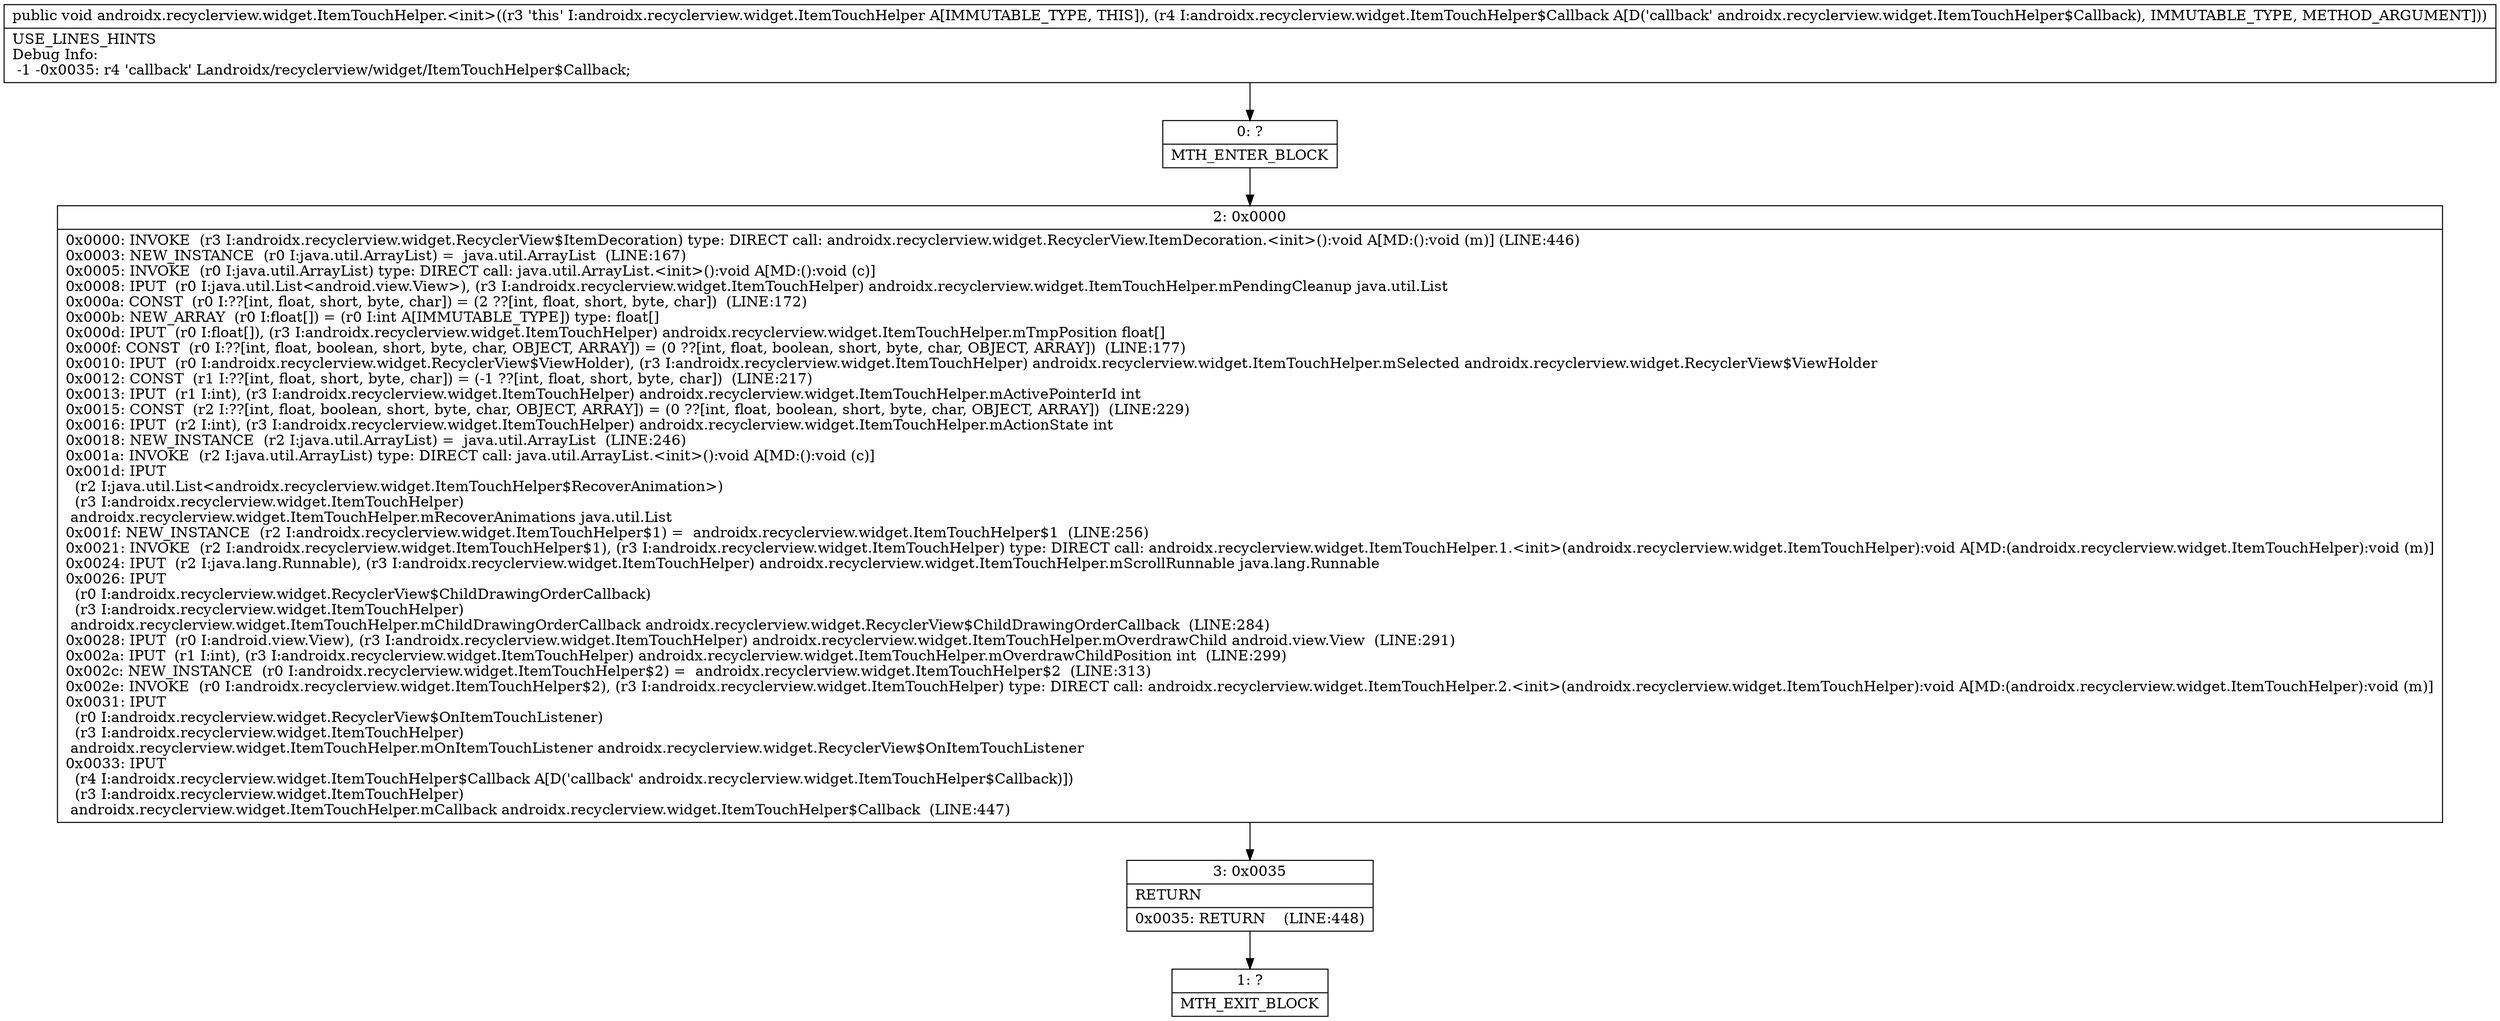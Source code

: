 digraph "CFG forandroidx.recyclerview.widget.ItemTouchHelper.\<init\>(Landroidx\/recyclerview\/widget\/ItemTouchHelper$Callback;)V" {
Node_0 [shape=record,label="{0\:\ ?|MTH_ENTER_BLOCK\l}"];
Node_2 [shape=record,label="{2\:\ 0x0000|0x0000: INVOKE  (r3 I:androidx.recyclerview.widget.RecyclerView$ItemDecoration) type: DIRECT call: androidx.recyclerview.widget.RecyclerView.ItemDecoration.\<init\>():void A[MD:():void (m)] (LINE:446)\l0x0003: NEW_INSTANCE  (r0 I:java.util.ArrayList) =  java.util.ArrayList  (LINE:167)\l0x0005: INVOKE  (r0 I:java.util.ArrayList) type: DIRECT call: java.util.ArrayList.\<init\>():void A[MD:():void (c)]\l0x0008: IPUT  (r0 I:java.util.List\<android.view.View\>), (r3 I:androidx.recyclerview.widget.ItemTouchHelper) androidx.recyclerview.widget.ItemTouchHelper.mPendingCleanup java.util.List \l0x000a: CONST  (r0 I:??[int, float, short, byte, char]) = (2 ??[int, float, short, byte, char])  (LINE:172)\l0x000b: NEW_ARRAY  (r0 I:float[]) = (r0 I:int A[IMMUTABLE_TYPE]) type: float[] \l0x000d: IPUT  (r0 I:float[]), (r3 I:androidx.recyclerview.widget.ItemTouchHelper) androidx.recyclerview.widget.ItemTouchHelper.mTmpPosition float[] \l0x000f: CONST  (r0 I:??[int, float, boolean, short, byte, char, OBJECT, ARRAY]) = (0 ??[int, float, boolean, short, byte, char, OBJECT, ARRAY])  (LINE:177)\l0x0010: IPUT  (r0 I:androidx.recyclerview.widget.RecyclerView$ViewHolder), (r3 I:androidx.recyclerview.widget.ItemTouchHelper) androidx.recyclerview.widget.ItemTouchHelper.mSelected androidx.recyclerview.widget.RecyclerView$ViewHolder \l0x0012: CONST  (r1 I:??[int, float, short, byte, char]) = (\-1 ??[int, float, short, byte, char])  (LINE:217)\l0x0013: IPUT  (r1 I:int), (r3 I:androidx.recyclerview.widget.ItemTouchHelper) androidx.recyclerview.widget.ItemTouchHelper.mActivePointerId int \l0x0015: CONST  (r2 I:??[int, float, boolean, short, byte, char, OBJECT, ARRAY]) = (0 ??[int, float, boolean, short, byte, char, OBJECT, ARRAY])  (LINE:229)\l0x0016: IPUT  (r2 I:int), (r3 I:androidx.recyclerview.widget.ItemTouchHelper) androidx.recyclerview.widget.ItemTouchHelper.mActionState int \l0x0018: NEW_INSTANCE  (r2 I:java.util.ArrayList) =  java.util.ArrayList  (LINE:246)\l0x001a: INVOKE  (r2 I:java.util.ArrayList) type: DIRECT call: java.util.ArrayList.\<init\>():void A[MD:():void (c)]\l0x001d: IPUT  \l  (r2 I:java.util.List\<androidx.recyclerview.widget.ItemTouchHelper$RecoverAnimation\>)\l  (r3 I:androidx.recyclerview.widget.ItemTouchHelper)\l androidx.recyclerview.widget.ItemTouchHelper.mRecoverAnimations java.util.List \l0x001f: NEW_INSTANCE  (r2 I:androidx.recyclerview.widget.ItemTouchHelper$1) =  androidx.recyclerview.widget.ItemTouchHelper$1  (LINE:256)\l0x0021: INVOKE  (r2 I:androidx.recyclerview.widget.ItemTouchHelper$1), (r3 I:androidx.recyclerview.widget.ItemTouchHelper) type: DIRECT call: androidx.recyclerview.widget.ItemTouchHelper.1.\<init\>(androidx.recyclerview.widget.ItemTouchHelper):void A[MD:(androidx.recyclerview.widget.ItemTouchHelper):void (m)]\l0x0024: IPUT  (r2 I:java.lang.Runnable), (r3 I:androidx.recyclerview.widget.ItemTouchHelper) androidx.recyclerview.widget.ItemTouchHelper.mScrollRunnable java.lang.Runnable \l0x0026: IPUT  \l  (r0 I:androidx.recyclerview.widget.RecyclerView$ChildDrawingOrderCallback)\l  (r3 I:androidx.recyclerview.widget.ItemTouchHelper)\l androidx.recyclerview.widget.ItemTouchHelper.mChildDrawingOrderCallback androidx.recyclerview.widget.RecyclerView$ChildDrawingOrderCallback  (LINE:284)\l0x0028: IPUT  (r0 I:android.view.View), (r3 I:androidx.recyclerview.widget.ItemTouchHelper) androidx.recyclerview.widget.ItemTouchHelper.mOverdrawChild android.view.View  (LINE:291)\l0x002a: IPUT  (r1 I:int), (r3 I:androidx.recyclerview.widget.ItemTouchHelper) androidx.recyclerview.widget.ItemTouchHelper.mOverdrawChildPosition int  (LINE:299)\l0x002c: NEW_INSTANCE  (r0 I:androidx.recyclerview.widget.ItemTouchHelper$2) =  androidx.recyclerview.widget.ItemTouchHelper$2  (LINE:313)\l0x002e: INVOKE  (r0 I:androidx.recyclerview.widget.ItemTouchHelper$2), (r3 I:androidx.recyclerview.widget.ItemTouchHelper) type: DIRECT call: androidx.recyclerview.widget.ItemTouchHelper.2.\<init\>(androidx.recyclerview.widget.ItemTouchHelper):void A[MD:(androidx.recyclerview.widget.ItemTouchHelper):void (m)]\l0x0031: IPUT  \l  (r0 I:androidx.recyclerview.widget.RecyclerView$OnItemTouchListener)\l  (r3 I:androidx.recyclerview.widget.ItemTouchHelper)\l androidx.recyclerview.widget.ItemTouchHelper.mOnItemTouchListener androidx.recyclerview.widget.RecyclerView$OnItemTouchListener \l0x0033: IPUT  \l  (r4 I:androidx.recyclerview.widget.ItemTouchHelper$Callback A[D('callback' androidx.recyclerview.widget.ItemTouchHelper$Callback)])\l  (r3 I:androidx.recyclerview.widget.ItemTouchHelper)\l androidx.recyclerview.widget.ItemTouchHelper.mCallback androidx.recyclerview.widget.ItemTouchHelper$Callback  (LINE:447)\l}"];
Node_3 [shape=record,label="{3\:\ 0x0035|RETURN\l|0x0035: RETURN    (LINE:448)\l}"];
Node_1 [shape=record,label="{1\:\ ?|MTH_EXIT_BLOCK\l}"];
MethodNode[shape=record,label="{public void androidx.recyclerview.widget.ItemTouchHelper.\<init\>((r3 'this' I:androidx.recyclerview.widget.ItemTouchHelper A[IMMUTABLE_TYPE, THIS]), (r4 I:androidx.recyclerview.widget.ItemTouchHelper$Callback A[D('callback' androidx.recyclerview.widget.ItemTouchHelper$Callback), IMMUTABLE_TYPE, METHOD_ARGUMENT]))  | USE_LINES_HINTS\lDebug Info:\l  \-1 \-0x0035: r4 'callback' Landroidx\/recyclerview\/widget\/ItemTouchHelper$Callback;\l}"];
MethodNode -> Node_0;Node_0 -> Node_2;
Node_2 -> Node_3;
Node_3 -> Node_1;
}

